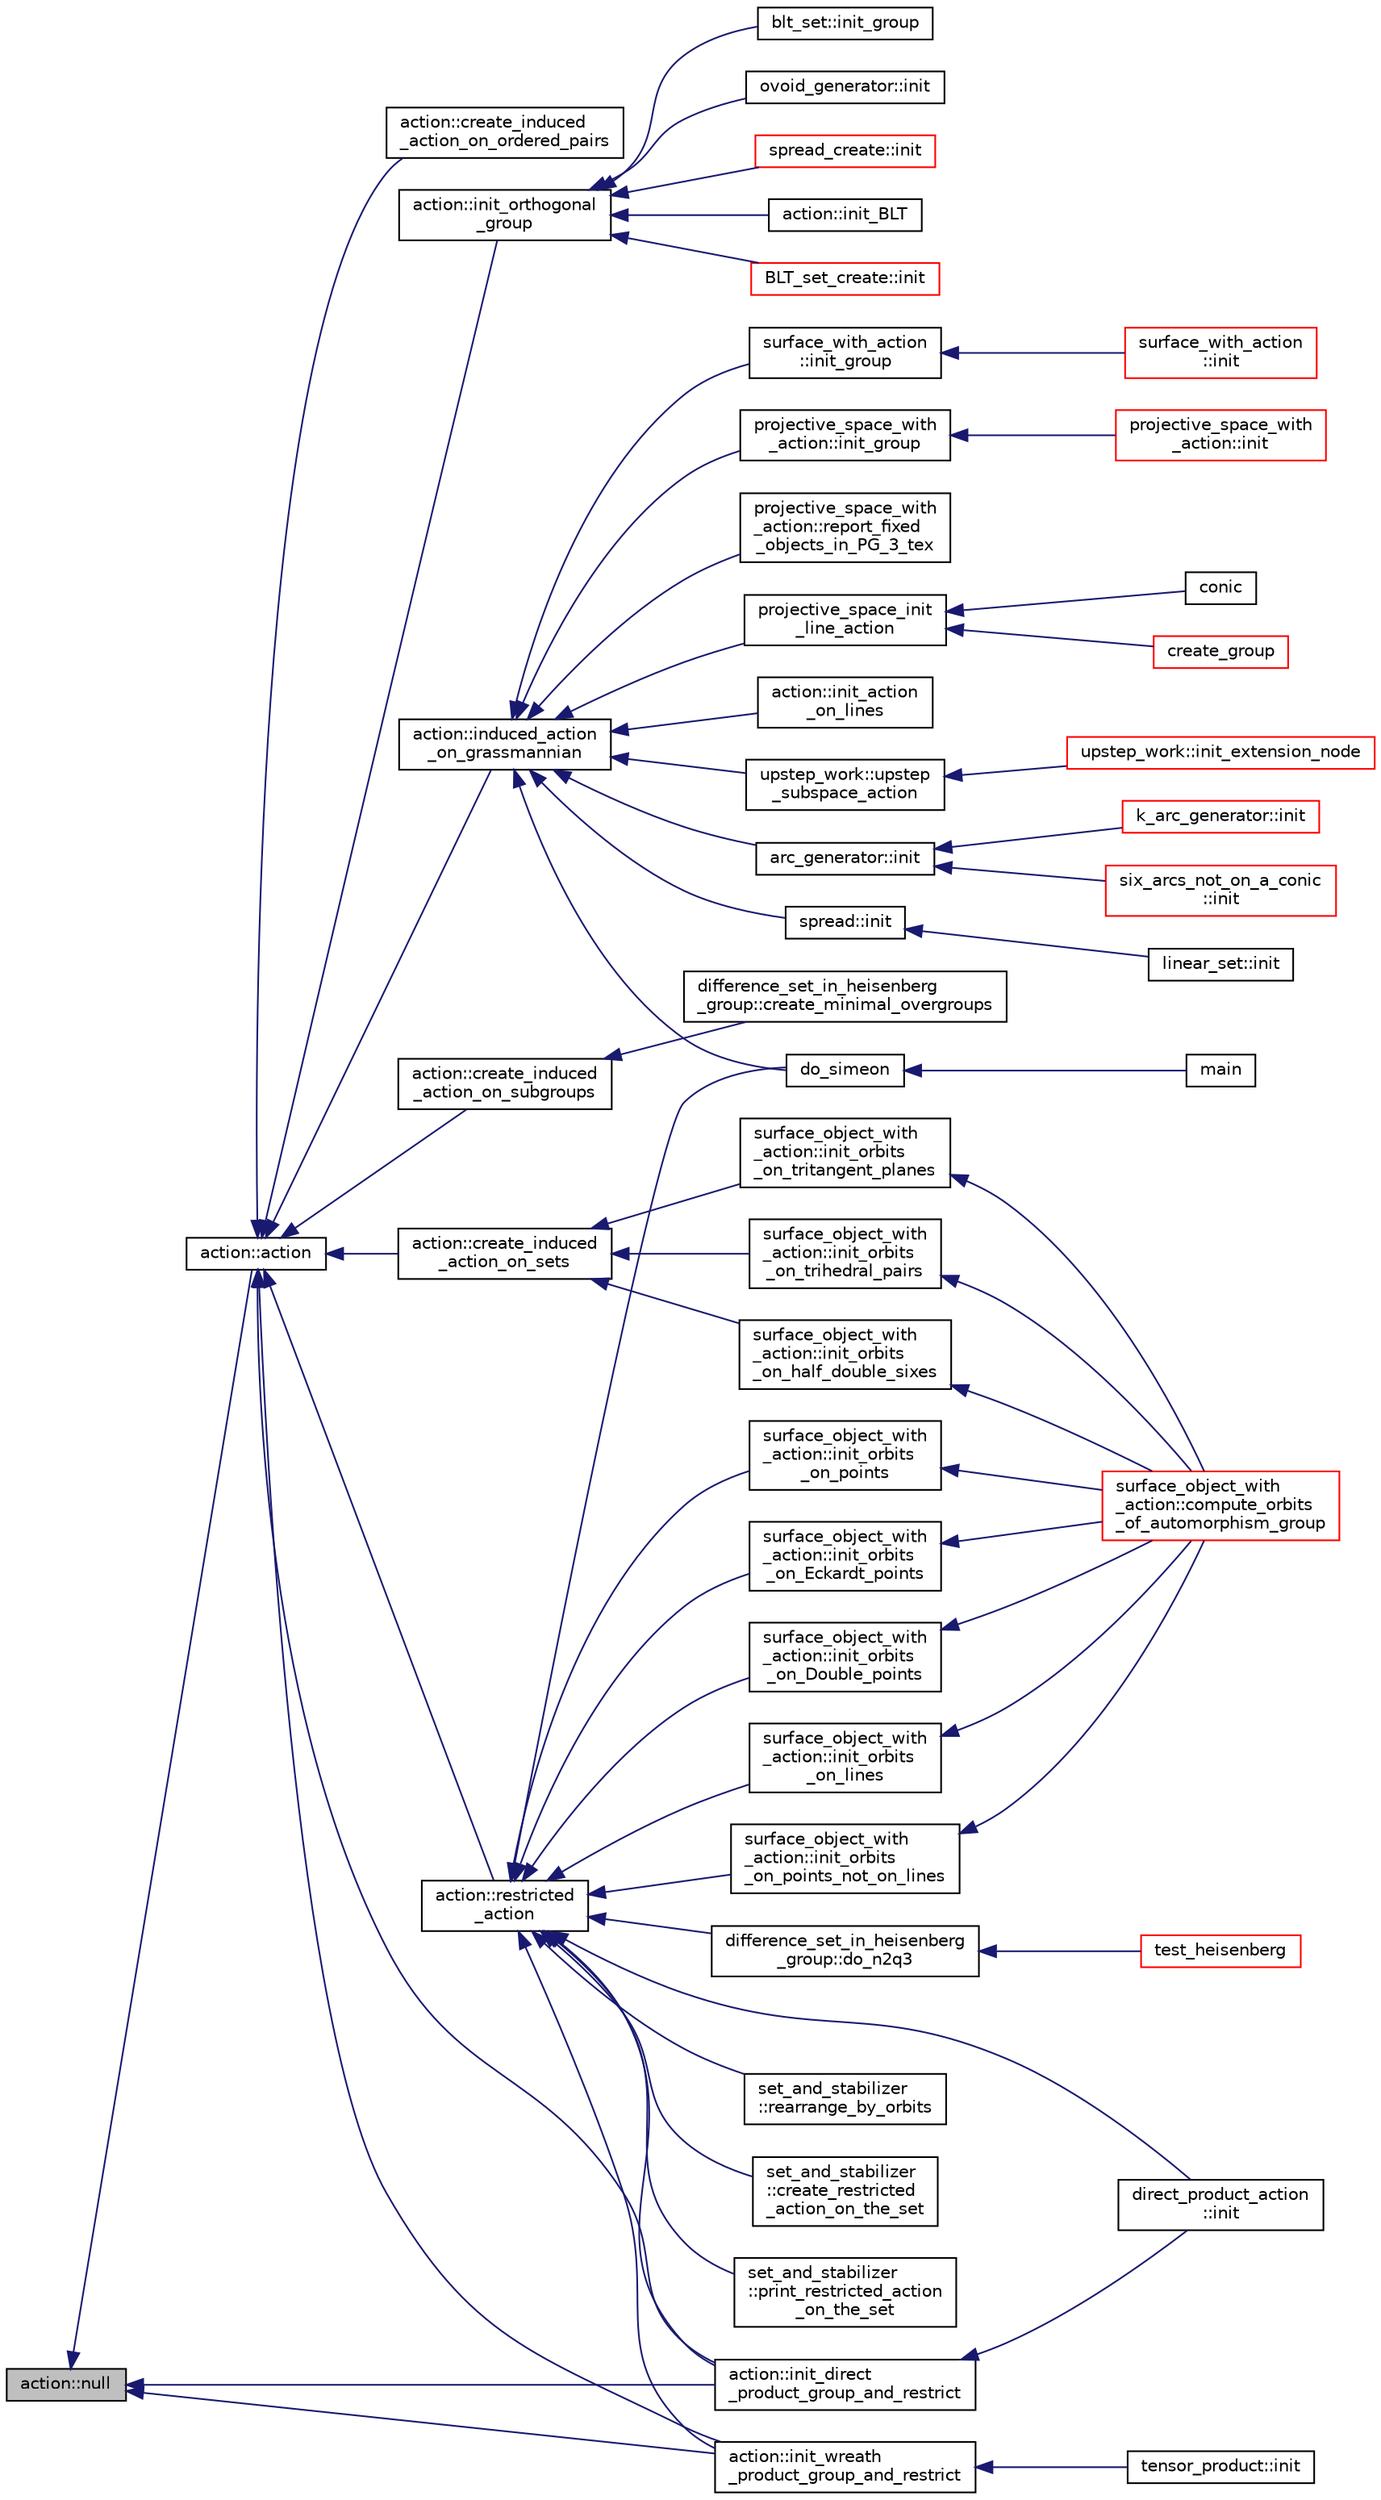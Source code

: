 digraph "action::null"
{
  edge [fontname="Helvetica",fontsize="10",labelfontname="Helvetica",labelfontsize="10"];
  node [fontname="Helvetica",fontsize="10",shape=record];
  rankdir="LR";
  Node31672 [label="action::null",height=0.2,width=0.4,color="black", fillcolor="grey75", style="filled", fontcolor="black"];
  Node31672 -> Node31673 [dir="back",color="midnightblue",fontsize="10",style="solid",fontname="Helvetica"];
  Node31673 [label="action::action",height=0.2,width=0.4,color="black", fillcolor="white", style="filled",URL="$d2/d86/classaction.html#a108adb38ad362aeb55cf40b9de38bb16"];
  Node31673 -> Node31674 [dir="back",color="midnightblue",fontsize="10",style="solid",fontname="Helvetica"];
  Node31674 [label="action::induced_action\l_on_grassmannian",height=0.2,width=0.4,color="black", fillcolor="white", style="filled",URL="$d2/d86/classaction.html#a4dc271144a2899d2f94f88e52e4e538d"];
  Node31674 -> Node31675 [dir="back",color="midnightblue",fontsize="10",style="solid",fontname="Helvetica"];
  Node31675 [label="do_simeon",height=0.2,width=0.4,color="black", fillcolor="white", style="filled",URL="$d5/d13/simeon_8_c.html#a36cf3f9cb484fa44da7a7dfcbe9385d0"];
  Node31675 -> Node31676 [dir="back",color="midnightblue",fontsize="10",style="solid",fontname="Helvetica"];
  Node31676 [label="main",height=0.2,width=0.4,color="black", fillcolor="white", style="filled",URL="$d5/d13/simeon_8_c.html#ae66f6b31b5ad750f1fe042a706a4e3d4"];
  Node31674 -> Node31677 [dir="back",color="midnightblue",fontsize="10",style="solid",fontname="Helvetica"];
  Node31677 [label="projective_space_with\l_action::init_group",height=0.2,width=0.4,color="black", fillcolor="white", style="filled",URL="$d5/d37/classprojective__space__with__action.html#a1f23de4057fa97f038b1ec977c9d42c4"];
  Node31677 -> Node31678 [dir="back",color="midnightblue",fontsize="10",style="solid",fontname="Helvetica"];
  Node31678 [label="projective_space_with\l_action::init",height=0.2,width=0.4,color="red", fillcolor="white", style="filled",URL="$d5/d37/classprojective__space__with__action.html#a10163a9ca20415bd9a9d4370470143ba"];
  Node31674 -> Node31680 [dir="back",color="midnightblue",fontsize="10",style="solid",fontname="Helvetica"];
  Node31680 [label="projective_space_with\l_action::report_fixed\l_objects_in_PG_3_tex",height=0.2,width=0.4,color="black", fillcolor="white", style="filled",URL="$d5/d37/classprojective__space__with__action.html#a0210dc9b61e8f1df5f4198806f2fee2e"];
  Node31674 -> Node31681 [dir="back",color="midnightblue",fontsize="10",style="solid",fontname="Helvetica"];
  Node31681 [label="projective_space_init\l_line_action",height=0.2,width=0.4,color="black", fillcolor="white", style="filled",URL="$dc/dd4/group__actions_8h.html#abcb64d4224e95ccdc2460145af908a74"];
  Node31681 -> Node31682 [dir="back",color="midnightblue",fontsize="10",style="solid",fontname="Helvetica"];
  Node31682 [label="conic",height=0.2,width=0.4,color="black", fillcolor="white", style="filled",URL="$d4/de8/conic_8_c.html#a96def9474b981a9d5831a9b48d85d652"];
  Node31681 -> Node31683 [dir="back",color="midnightblue",fontsize="10",style="solid",fontname="Helvetica"];
  Node31683 [label="create_group",height=0.2,width=0.4,color="red", fillcolor="white", style="filled",URL="$dd/d51/make__group_8_c.html#a7a960a16a33af0e67df207121abca6dc"];
  Node31674 -> Node31685 [dir="back",color="midnightblue",fontsize="10",style="solid",fontname="Helvetica"];
  Node31685 [label="action::init_action\l_on_lines",height=0.2,width=0.4,color="black", fillcolor="white", style="filled",URL="$d2/d86/classaction.html#a1cc425535be113a6f8a87c51a708d0d5"];
  Node31674 -> Node31686 [dir="back",color="midnightblue",fontsize="10",style="solid",fontname="Helvetica"];
  Node31686 [label="upstep_work::upstep\l_subspace_action",height=0.2,width=0.4,color="black", fillcolor="white", style="filled",URL="$d2/dd6/classupstep__work.html#afd45c862c93f460a2e523f074d024529"];
  Node31686 -> Node31687 [dir="back",color="midnightblue",fontsize="10",style="solid",fontname="Helvetica"];
  Node31687 [label="upstep_work::init_extension_node",height=0.2,width=0.4,color="red", fillcolor="white", style="filled",URL="$d2/dd6/classupstep__work.html#ad74931a4c6dc97102d405a755433297d"];
  Node31674 -> Node31757 [dir="back",color="midnightblue",fontsize="10",style="solid",fontname="Helvetica"];
  Node31757 [label="arc_generator::init",height=0.2,width=0.4,color="black", fillcolor="white", style="filled",URL="$d4/d21/classarc__generator.html#ae614e18e9c641d67069fa27d48245cde"];
  Node31757 -> Node31741 [dir="back",color="midnightblue",fontsize="10",style="solid",fontname="Helvetica"];
  Node31741 [label="k_arc_generator::init",height=0.2,width=0.4,color="red", fillcolor="white", style="filled",URL="$d6/dd8/classk__arc__generator.html#a6036d9f52ede9f8ca681505626b5361d"];
  Node31757 -> Node31743 [dir="back",color="midnightblue",fontsize="10",style="solid",fontname="Helvetica"];
  Node31743 [label="six_arcs_not_on_a_conic\l::init",height=0.2,width=0.4,color="red", fillcolor="white", style="filled",URL="$d8/de6/classsix__arcs__not__on__a__conic.html#a7a4d5cf8a098488729934cfa8a70944a"];
  Node31674 -> Node31758 [dir="back",color="midnightblue",fontsize="10",style="solid",fontname="Helvetica"];
  Node31758 [label="spread::init",height=0.2,width=0.4,color="black", fillcolor="white", style="filled",URL="$da/dc1/classspread.html#aa2493aebcdd72c4472213711dfcc2ab6"];
  Node31758 -> Node31752 [dir="back",color="midnightblue",fontsize="10",style="solid",fontname="Helvetica"];
  Node31752 [label="linear_set::init",height=0.2,width=0.4,color="black", fillcolor="white", style="filled",URL="$dd/d86/classlinear__set.html#a7ab24e84423749047d5465cb15505475"];
  Node31674 -> Node31759 [dir="back",color="midnightblue",fontsize="10",style="solid",fontname="Helvetica"];
  Node31759 [label="surface_with_action\l::init_group",height=0.2,width=0.4,color="black", fillcolor="white", style="filled",URL="$d8/df9/classsurface__with__action.html#a8fc5e9fd211eaca0a5e4a922aa515d8b"];
  Node31759 -> Node31760 [dir="back",color="midnightblue",fontsize="10",style="solid",fontname="Helvetica"];
  Node31760 [label="surface_with_action\l::init",height=0.2,width=0.4,color="red", fillcolor="white", style="filled",URL="$d8/df9/classsurface__with__action.html#a8e716ca96b2dd1833dbbb0e3711b9435"];
  Node31673 -> Node31762 [dir="back",color="midnightblue",fontsize="10",style="solid",fontname="Helvetica"];
  Node31762 [label="action::create_induced\l_action_on_sets",height=0.2,width=0.4,color="black", fillcolor="white", style="filled",URL="$d2/d86/classaction.html#ac463caa613a28f37e7c3ea63b2d5b0ed"];
  Node31762 -> Node31763 [dir="back",color="midnightblue",fontsize="10",style="solid",fontname="Helvetica"];
  Node31763 [label="surface_object_with\l_action::init_orbits\l_on_half_double_sixes",height=0.2,width=0.4,color="black", fillcolor="white", style="filled",URL="$db/d28/classsurface__object__with__action.html#ad3e74077b84f714c72a246ed751b47c5"];
  Node31763 -> Node31764 [dir="back",color="midnightblue",fontsize="10",style="solid",fontname="Helvetica"];
  Node31764 [label="surface_object_with\l_action::compute_orbits\l_of_automorphism_group",height=0.2,width=0.4,color="red", fillcolor="white", style="filled",URL="$db/d28/classsurface__object__with__action.html#a74fe6a01c7d28a4fd30e601824d62c27"];
  Node31762 -> Node31771 [dir="back",color="midnightblue",fontsize="10",style="solid",fontname="Helvetica"];
  Node31771 [label="surface_object_with\l_action::init_orbits\l_on_tritangent_planes",height=0.2,width=0.4,color="black", fillcolor="white", style="filled",URL="$db/d28/classsurface__object__with__action.html#abbe5e8be1fa58b2f180ce99bb6a549d2"];
  Node31771 -> Node31764 [dir="back",color="midnightblue",fontsize="10",style="solid",fontname="Helvetica"];
  Node31762 -> Node31772 [dir="back",color="midnightblue",fontsize="10",style="solid",fontname="Helvetica"];
  Node31772 [label="surface_object_with\l_action::init_orbits\l_on_trihedral_pairs",height=0.2,width=0.4,color="black", fillcolor="white", style="filled",URL="$db/d28/classsurface__object__with__action.html#a3608821fb5d666515800c94ff7719b5f"];
  Node31772 -> Node31764 [dir="back",color="midnightblue",fontsize="10",style="solid",fontname="Helvetica"];
  Node31673 -> Node31773 [dir="back",color="midnightblue",fontsize="10",style="solid",fontname="Helvetica"];
  Node31773 [label="action::create_induced\l_action_on_subgroups",height=0.2,width=0.4,color="black", fillcolor="white", style="filled",URL="$d2/d86/classaction.html#aa3f0c4992762ff3fda44ba5fdff3e8dd"];
  Node31773 -> Node31719 [dir="back",color="midnightblue",fontsize="10",style="solid",fontname="Helvetica"];
  Node31719 [label="difference_set_in_heisenberg\l_group::create_minimal_overgroups",height=0.2,width=0.4,color="black", fillcolor="white", style="filled",URL="$de/d8a/classdifference__set__in__heisenberg__group.html#a9bde5ad5da3ebaebf98fbfd3e8110b79"];
  Node31673 -> Node31774 [dir="back",color="midnightblue",fontsize="10",style="solid",fontname="Helvetica"];
  Node31774 [label="action::restricted\l_action",height=0.2,width=0.4,color="black", fillcolor="white", style="filled",URL="$d2/d86/classaction.html#aa48c1a9e221977b149eb0d8826705b62"];
  Node31774 -> Node31775 [dir="back",color="midnightblue",fontsize="10",style="solid",fontname="Helvetica"];
  Node31775 [label="difference_set_in_heisenberg\l_group::do_n2q3",height=0.2,width=0.4,color="black", fillcolor="white", style="filled",URL="$de/d8a/classdifference__set__in__heisenberg__group.html#aca82ff116dd5d17cfbb311e809b6d023"];
  Node31775 -> Node31776 [dir="back",color="midnightblue",fontsize="10",style="solid",fontname="Helvetica"];
  Node31776 [label="test_heisenberg",height=0.2,width=0.4,color="red", fillcolor="white", style="filled",URL="$d7/db9/tao_8_c.html#a87d0c5c3b1f228ddbc4f326d3b662c24"];
  Node31774 -> Node31778 [dir="back",color="midnightblue",fontsize="10",style="solid",fontname="Helvetica"];
  Node31778 [label="direct_product_action\l::init",height=0.2,width=0.4,color="black", fillcolor="white", style="filled",URL="$d3/d78/classdirect__product__action.html#aad40060e5821c011cccaa65a5c4df64f"];
  Node31774 -> Node31675 [dir="back",color="midnightblue",fontsize="10",style="solid",fontname="Helvetica"];
  Node31774 -> Node31779 [dir="back",color="midnightblue",fontsize="10",style="solid",fontname="Helvetica"];
  Node31779 [label="set_and_stabilizer\l::rearrange_by_orbits",height=0.2,width=0.4,color="black", fillcolor="white", style="filled",URL="$de/df6/classset__and__stabilizer.html#acfc35aa1163712215848fab02017b28d"];
  Node31774 -> Node31780 [dir="back",color="midnightblue",fontsize="10",style="solid",fontname="Helvetica"];
  Node31780 [label="set_and_stabilizer\l::create_restricted\l_action_on_the_set",height=0.2,width=0.4,color="black", fillcolor="white", style="filled",URL="$de/df6/classset__and__stabilizer.html#ab5cfac83b54ceb1571c874104fe2c35e"];
  Node31774 -> Node31781 [dir="back",color="midnightblue",fontsize="10",style="solid",fontname="Helvetica"];
  Node31781 [label="set_and_stabilizer\l::print_restricted_action\l_on_the_set",height=0.2,width=0.4,color="black", fillcolor="white", style="filled",URL="$de/df6/classset__and__stabilizer.html#aa802ca2f1a88616a36ca30562019c6f2"];
  Node31774 -> Node31782 [dir="back",color="midnightblue",fontsize="10",style="solid",fontname="Helvetica"];
  Node31782 [label="action::init_direct\l_product_group_and_restrict",height=0.2,width=0.4,color="black", fillcolor="white", style="filled",URL="$d2/d86/classaction.html#a60a5555ea83770fd9994274efc9c328e"];
  Node31782 -> Node31778 [dir="back",color="midnightblue",fontsize="10",style="solid",fontname="Helvetica"];
  Node31774 -> Node31783 [dir="back",color="midnightblue",fontsize="10",style="solid",fontname="Helvetica"];
  Node31783 [label="action::init_wreath\l_product_group_and_restrict",height=0.2,width=0.4,color="black", fillcolor="white", style="filled",URL="$d2/d86/classaction.html#a5ea78557093c987967e7b8162fabbf72"];
  Node31783 -> Node31784 [dir="back",color="midnightblue",fontsize="10",style="solid",fontname="Helvetica"];
  Node31784 [label="tensor_product::init",height=0.2,width=0.4,color="black", fillcolor="white", style="filled",URL="$dd/d3e/classtensor__product.html#a2a8ac905e80dd9bb7339c9506c3521d3"];
  Node31774 -> Node31785 [dir="back",color="midnightblue",fontsize="10",style="solid",fontname="Helvetica"];
  Node31785 [label="surface_object_with\l_action::init_orbits\l_on_points",height=0.2,width=0.4,color="black", fillcolor="white", style="filled",URL="$db/d28/classsurface__object__with__action.html#af409fc1a4a148cb138ceac1bdedf3d8a"];
  Node31785 -> Node31764 [dir="back",color="midnightblue",fontsize="10",style="solid",fontname="Helvetica"];
  Node31774 -> Node31786 [dir="back",color="midnightblue",fontsize="10",style="solid",fontname="Helvetica"];
  Node31786 [label="surface_object_with\l_action::init_orbits\l_on_Eckardt_points",height=0.2,width=0.4,color="black", fillcolor="white", style="filled",URL="$db/d28/classsurface__object__with__action.html#adb4f53b56c7d046331cd6f7160c88199"];
  Node31786 -> Node31764 [dir="back",color="midnightblue",fontsize="10",style="solid",fontname="Helvetica"];
  Node31774 -> Node31787 [dir="back",color="midnightblue",fontsize="10",style="solid",fontname="Helvetica"];
  Node31787 [label="surface_object_with\l_action::init_orbits\l_on_Double_points",height=0.2,width=0.4,color="black", fillcolor="white", style="filled",URL="$db/d28/classsurface__object__with__action.html#ab1aa645b1dbce2a3cfbf1ec80194fb02"];
  Node31787 -> Node31764 [dir="back",color="midnightblue",fontsize="10",style="solid",fontname="Helvetica"];
  Node31774 -> Node31788 [dir="back",color="midnightblue",fontsize="10",style="solid",fontname="Helvetica"];
  Node31788 [label="surface_object_with\l_action::init_orbits\l_on_lines",height=0.2,width=0.4,color="black", fillcolor="white", style="filled",URL="$db/d28/classsurface__object__with__action.html#a774d7cd436a671bafdf364400a233db5"];
  Node31788 -> Node31764 [dir="back",color="midnightblue",fontsize="10",style="solid",fontname="Helvetica"];
  Node31774 -> Node31789 [dir="back",color="midnightblue",fontsize="10",style="solid",fontname="Helvetica"];
  Node31789 [label="surface_object_with\l_action::init_orbits\l_on_points_not_on_lines",height=0.2,width=0.4,color="black", fillcolor="white", style="filled",URL="$db/d28/classsurface__object__with__action.html#a02b2bba4ba3f1f8de5ee1c31d730d984"];
  Node31789 -> Node31764 [dir="back",color="midnightblue",fontsize="10",style="solid",fontname="Helvetica"];
  Node31673 -> Node31790 [dir="back",color="midnightblue",fontsize="10",style="solid",fontname="Helvetica"];
  Node31790 [label="action::create_induced\l_action_on_ordered_pairs",height=0.2,width=0.4,color="black", fillcolor="white", style="filled",URL="$d2/d86/classaction.html#a5a91ade5716041ab3d4255459a4ec256"];
  Node31673 -> Node31782 [dir="back",color="midnightblue",fontsize="10",style="solid",fontname="Helvetica"];
  Node31673 -> Node31783 [dir="back",color="midnightblue",fontsize="10",style="solid",fontname="Helvetica"];
  Node31673 -> Node31791 [dir="back",color="midnightblue",fontsize="10",style="solid",fontname="Helvetica"];
  Node31791 [label="action::init_orthogonal\l_group",height=0.2,width=0.4,color="black", fillcolor="white", style="filled",URL="$d2/d86/classaction.html#a2cfe124956ed67d8b7a927bb44847cc2"];
  Node31791 -> Node31792 [dir="back",color="midnightblue",fontsize="10",style="solid",fontname="Helvetica"];
  Node31792 [label="blt_set::init_group",height=0.2,width=0.4,color="black", fillcolor="white", style="filled",URL="$d1/d3d/classblt__set.html#a9e5aede3bbac6f5e1dd31a8965bba200"];
  Node31791 -> Node31793 [dir="back",color="midnightblue",fontsize="10",style="solid",fontname="Helvetica"];
  Node31793 [label="ovoid_generator::init",height=0.2,width=0.4,color="black", fillcolor="white", style="filled",URL="$d3/daf/classovoid__generator.html#a44d90a4751554076f432f35089a964c2"];
  Node31791 -> Node31794 [dir="back",color="midnightblue",fontsize="10",style="solid",fontname="Helvetica"];
  Node31794 [label="spread_create::init",height=0.2,width=0.4,color="red", fillcolor="white", style="filled",URL="$de/d97/classspread__create.html#ae3c6630d33160e48a584c21a4f4a6209"];
  Node31791 -> Node31796 [dir="back",color="midnightblue",fontsize="10",style="solid",fontname="Helvetica"];
  Node31796 [label="action::init_BLT",height=0.2,width=0.4,color="black", fillcolor="white", style="filled",URL="$d2/d86/classaction.html#a0d33ca0ebe7467b984c3058520e02a0c"];
  Node31791 -> Node31797 [dir="back",color="midnightblue",fontsize="10",style="solid",fontname="Helvetica"];
  Node31797 [label="BLT_set_create::init",height=0.2,width=0.4,color="red", fillcolor="white", style="filled",URL="$d4/d40/class_b_l_t__set__create.html#af2b5df080b8358d8fcd7e41d187e8d0b"];
  Node31672 -> Node31782 [dir="back",color="midnightblue",fontsize="10",style="solid",fontname="Helvetica"];
  Node31672 -> Node31783 [dir="back",color="midnightblue",fontsize="10",style="solid",fontname="Helvetica"];
}
